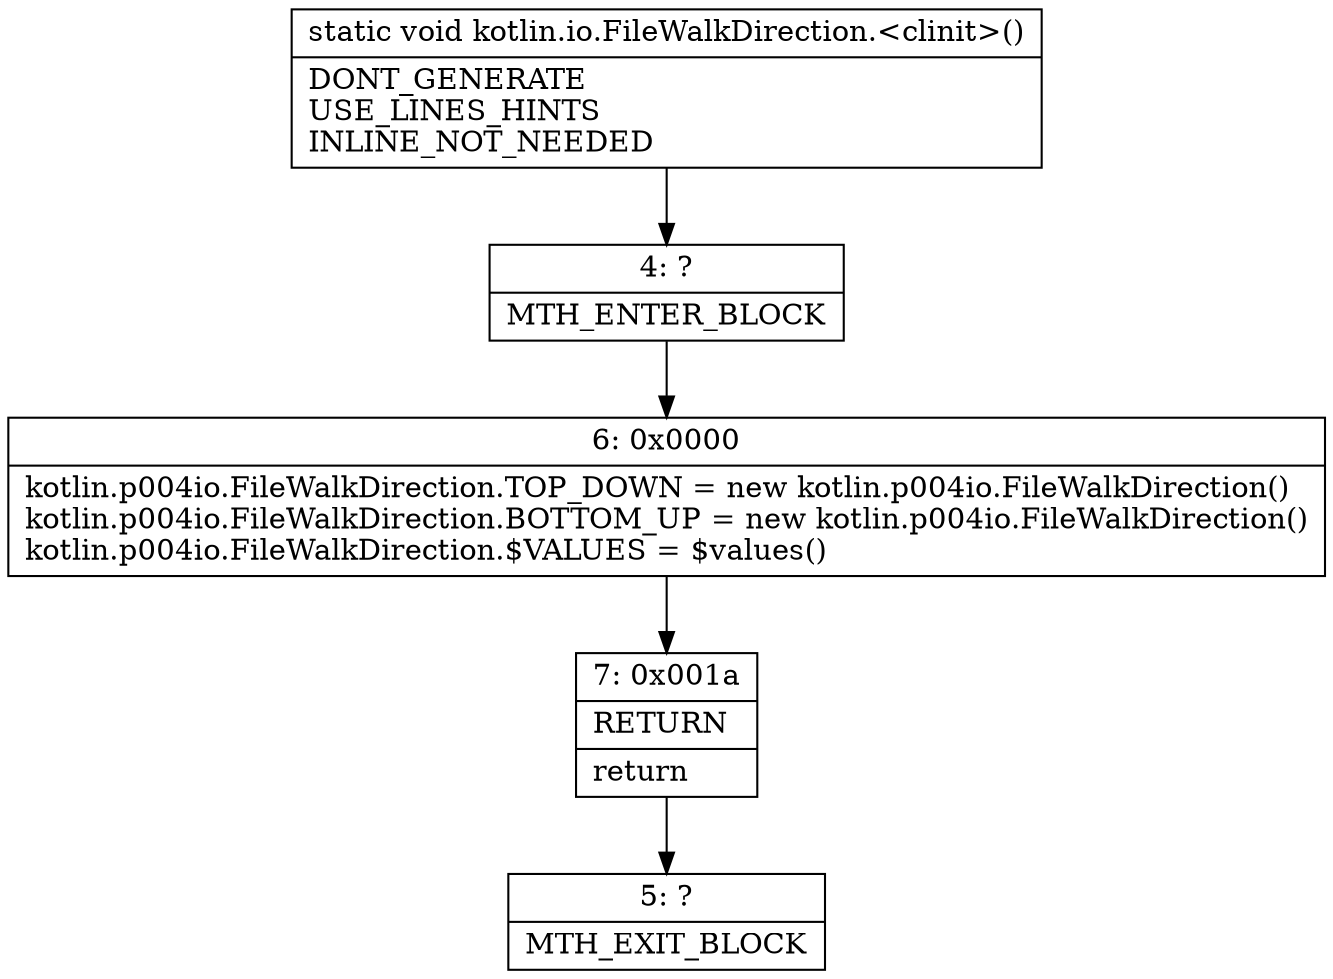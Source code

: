 digraph "CFG forkotlin.io.FileWalkDirection.\<clinit\>()V" {
Node_4 [shape=record,label="{4\:\ ?|MTH_ENTER_BLOCK\l}"];
Node_6 [shape=record,label="{6\:\ 0x0000|kotlin.p004io.FileWalkDirection.TOP_DOWN = new kotlin.p004io.FileWalkDirection()\lkotlin.p004io.FileWalkDirection.BOTTOM_UP = new kotlin.p004io.FileWalkDirection()\lkotlin.p004io.FileWalkDirection.$VALUES = $values()\l}"];
Node_7 [shape=record,label="{7\:\ 0x001a|RETURN\l|return\l}"];
Node_5 [shape=record,label="{5\:\ ?|MTH_EXIT_BLOCK\l}"];
MethodNode[shape=record,label="{static void kotlin.io.FileWalkDirection.\<clinit\>()  | DONT_GENERATE\lUSE_LINES_HINTS\lINLINE_NOT_NEEDED\l}"];
MethodNode -> Node_4;Node_4 -> Node_6;
Node_6 -> Node_7;
Node_7 -> Node_5;
}

